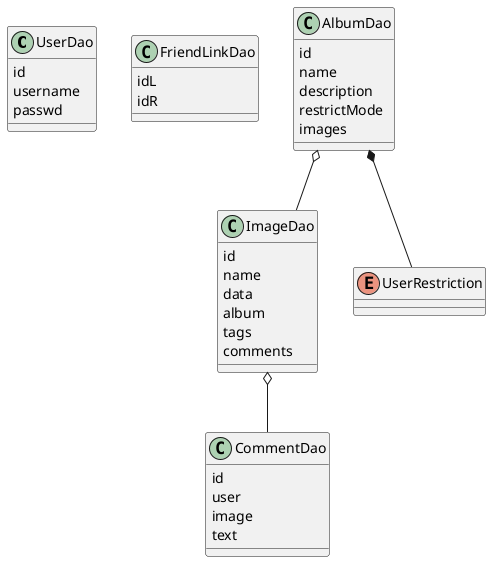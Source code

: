 @startuml hello

class UserDao{
    id 
    username
    passwd
}

class FriendLinkDao{
    idL
    idR
}

class AlbumDao {
id
name
description
restrictMode
images
}


class ImageDao {
id
name
data
album
tags
comments
}

enum UserRestriction{}

class CommentDao{
    id
    user
    image
    text
}

ImageDao o-- CommentDao
AlbumDao o-- ImageDao
AlbumDao *-- UserRestriction

@enduml